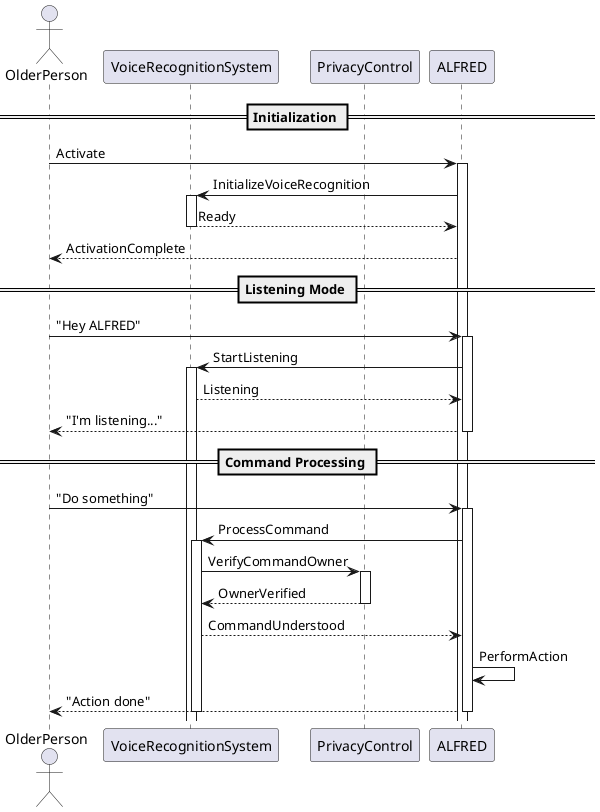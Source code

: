 @startuml
actor OlderPerson
participant "VoiceRecognitionSystem" as VRS
participant "PrivacyControl" as PC
participant "ALFRED" as ALFRED

== Initialization ==
OlderPerson -> ALFRED: Activate
activate ALFRED
ALFRED -> VRS: InitializeVoiceRecognition
activate VRS
VRS --> ALFRED: Ready
deactivate VRS
ALFRED --> OlderPerson: ActivationComplete

== Listening Mode ==
OlderPerson -> ALFRED: "Hey ALFRED"
activate ALFRED
ALFRED -> VRS: StartListening
activate VRS
VRS --> ALFRED: Listening
ALFRED --> OlderPerson: "I'm listening..."
deactivate ALFRED

== Command Processing ==
OlderPerson -> ALFRED: "Do something"
activate ALFRED
ALFRED -> VRS: ProcessCommand
activate VRS
VRS -> PC: VerifyCommandOwner
activate PC
PC --> VRS: OwnerVerified
deactivate PC
VRS --> ALFRED: CommandUnderstood
ALFRED -> ALFRED: PerformAction
ALFRED --> OlderPerson: "Action done"
deactivate ALFRED
deactivate VRS

@enduml